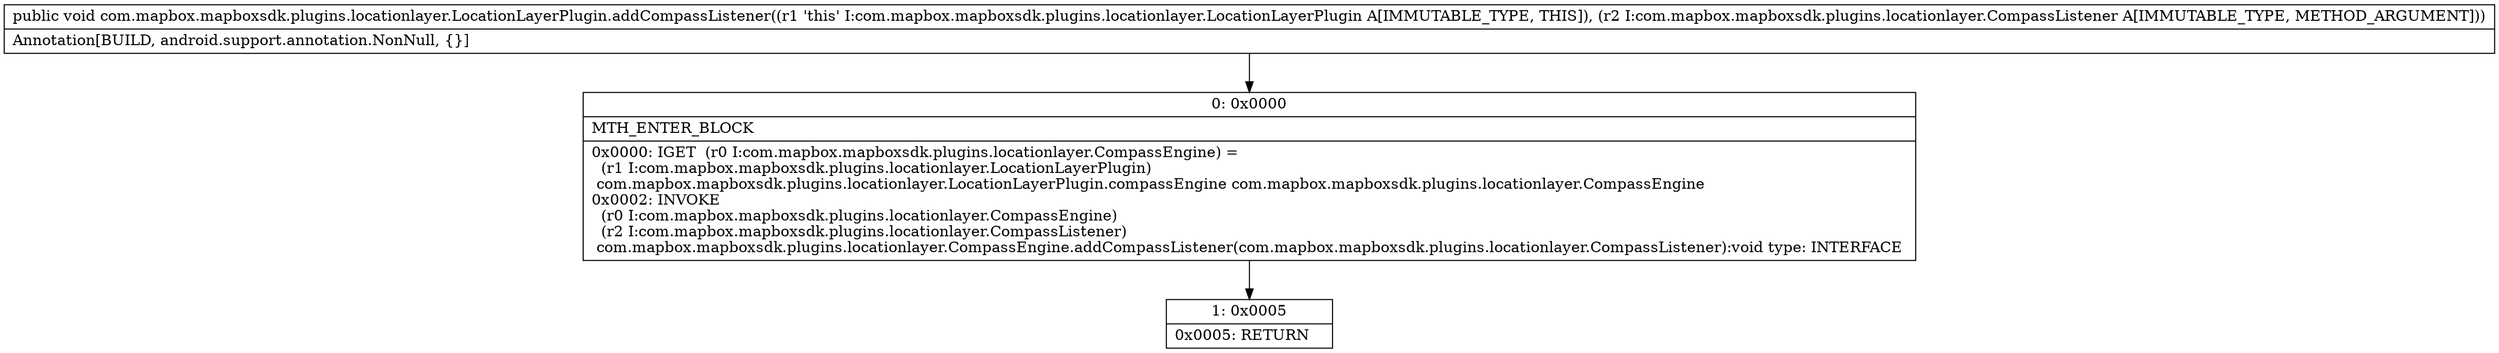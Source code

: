 digraph "CFG forcom.mapbox.mapboxsdk.plugins.locationlayer.LocationLayerPlugin.addCompassListener(Lcom\/mapbox\/mapboxsdk\/plugins\/locationlayer\/CompassListener;)V" {
Node_0 [shape=record,label="{0\:\ 0x0000|MTH_ENTER_BLOCK\l|0x0000: IGET  (r0 I:com.mapbox.mapboxsdk.plugins.locationlayer.CompassEngine) = \l  (r1 I:com.mapbox.mapboxsdk.plugins.locationlayer.LocationLayerPlugin)\l com.mapbox.mapboxsdk.plugins.locationlayer.LocationLayerPlugin.compassEngine com.mapbox.mapboxsdk.plugins.locationlayer.CompassEngine \l0x0002: INVOKE  \l  (r0 I:com.mapbox.mapboxsdk.plugins.locationlayer.CompassEngine)\l  (r2 I:com.mapbox.mapboxsdk.plugins.locationlayer.CompassListener)\l com.mapbox.mapboxsdk.plugins.locationlayer.CompassEngine.addCompassListener(com.mapbox.mapboxsdk.plugins.locationlayer.CompassListener):void type: INTERFACE \l}"];
Node_1 [shape=record,label="{1\:\ 0x0005|0x0005: RETURN   \l}"];
MethodNode[shape=record,label="{public void com.mapbox.mapboxsdk.plugins.locationlayer.LocationLayerPlugin.addCompassListener((r1 'this' I:com.mapbox.mapboxsdk.plugins.locationlayer.LocationLayerPlugin A[IMMUTABLE_TYPE, THIS]), (r2 I:com.mapbox.mapboxsdk.plugins.locationlayer.CompassListener A[IMMUTABLE_TYPE, METHOD_ARGUMENT]))  | Annotation[BUILD, android.support.annotation.NonNull, \{\}]\l}"];
MethodNode -> Node_0;
Node_0 -> Node_1;
}

